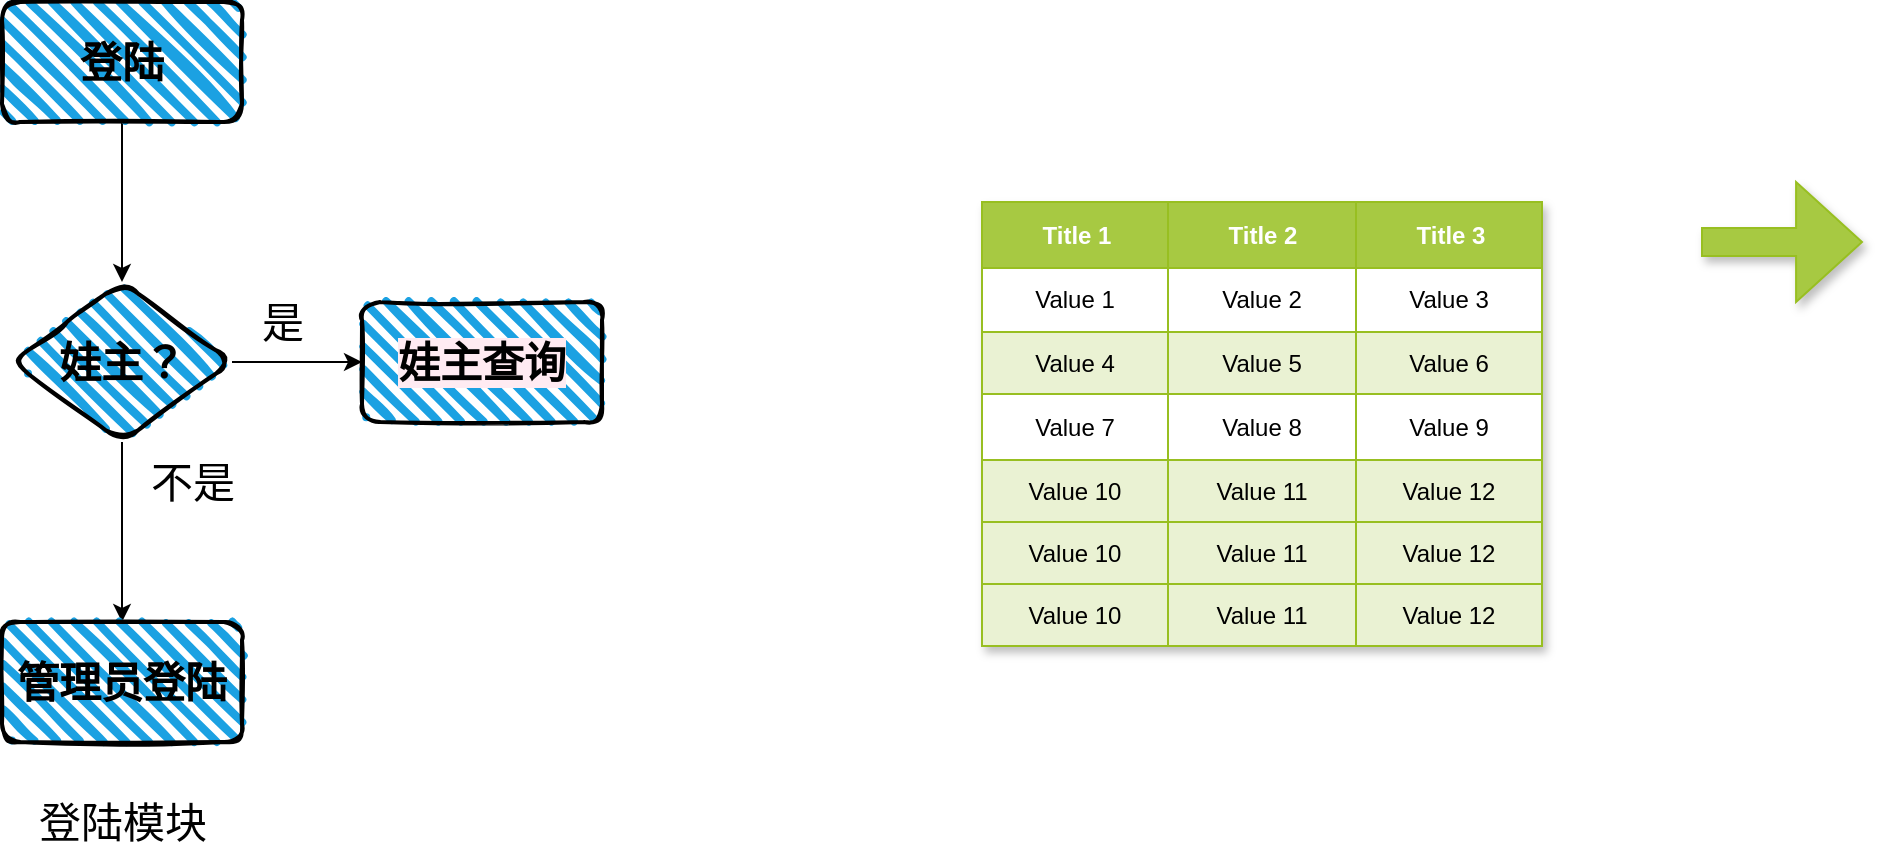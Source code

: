 <mxfile version="20.8.20" type="github">
  <diagram name="Page-1" id="dd472eb7-4b8b-5cd9-a60b-b15522922e76">
    <mxGraphModel dx="1434" dy="764" grid="1" gridSize="10" guides="1" tooltips="1" connect="1" arrows="1" fold="1" page="1" pageScale="1" pageWidth="1100" pageHeight="850" background="none" math="0" shadow="0">
      <root>
        <mxCell id="0" />
        <mxCell id="1" parent="0" />
        <mxCell id="uIXB6-TWgw9NPBEquV3C-31" value="" style="edgeStyle=orthogonalEdgeStyle;rounded=0;orthogonalLoop=1;jettySize=auto;html=1;fontSize=18;fontColor=#FF0000;" edge="1" parent="1" source="uIXB6-TWgw9NPBEquV3C-1" target="uIXB6-TWgw9NPBEquV3C-30">
          <mxGeometry relative="1" as="geometry" />
        </mxCell>
        <mxCell id="uIXB6-TWgw9NPBEquV3C-1" value="&lt;font size=&quot;1&quot; style=&quot;&quot;&gt;&lt;b style=&quot;font-size: 21px;&quot;&gt;登陆&lt;/b&gt;&lt;/font&gt;" style="rounded=1;whiteSpace=wrap;html=1;strokeWidth=2;fillWeight=4;hachureGap=8;hachureAngle=45;fillColor=#1ba1e2;sketch=1;" vertex="1" parent="1">
          <mxGeometry x="60" y="30" width="120" height="60" as="geometry" />
        </mxCell>
        <mxCell id="uIXB6-TWgw9NPBEquV3C-4" value="Assets" style="childLayout=tableLayout;recursiveResize=0;strokeColor=#98bf21;fillColor=#A7C942;shadow=1;" vertex="1" parent="1">
          <mxGeometry x="550" y="130" width="280" height="222" as="geometry" />
        </mxCell>
        <mxCell id="uIXB6-TWgw9NPBEquV3C-5" style="shape=tableRow;horizontal=0;startSize=0;swimlaneHead=0;swimlaneBody=0;top=0;left=0;bottom=0;right=0;dropTarget=0;collapsible=0;recursiveResize=0;expand=0;fontStyle=0;strokeColor=inherit;fillColor=#ffffff;" vertex="1" parent="uIXB6-TWgw9NPBEquV3C-4">
          <mxGeometry width="280" height="33" as="geometry" />
        </mxCell>
        <mxCell id="uIXB6-TWgw9NPBEquV3C-6" value="Title 1" style="connectable=0;recursiveResize=0;strokeColor=inherit;fillColor=#A7C942;align=center;fontStyle=1;fontColor=#FFFFFF;html=1;" vertex="1" parent="uIXB6-TWgw9NPBEquV3C-5">
          <mxGeometry width="93" height="33" as="geometry">
            <mxRectangle width="93" height="33" as="alternateBounds" />
          </mxGeometry>
        </mxCell>
        <mxCell id="uIXB6-TWgw9NPBEquV3C-7" value="Title 2" style="connectable=0;recursiveResize=0;strokeColor=inherit;fillColor=#A7C942;align=center;fontStyle=1;fontColor=#FFFFFF;html=1;" vertex="1" parent="uIXB6-TWgw9NPBEquV3C-5">
          <mxGeometry x="93" width="94" height="33" as="geometry">
            <mxRectangle width="94" height="33" as="alternateBounds" />
          </mxGeometry>
        </mxCell>
        <mxCell id="uIXB6-TWgw9NPBEquV3C-8" value="Title 3" style="connectable=0;recursiveResize=0;strokeColor=inherit;fillColor=#A7C942;align=center;fontStyle=1;fontColor=#FFFFFF;html=1;" vertex="1" parent="uIXB6-TWgw9NPBEquV3C-5">
          <mxGeometry x="187" width="93" height="33" as="geometry">
            <mxRectangle width="93" height="33" as="alternateBounds" />
          </mxGeometry>
        </mxCell>
        <mxCell id="uIXB6-TWgw9NPBEquV3C-9" value="" style="shape=tableRow;horizontal=0;startSize=0;swimlaneHead=0;swimlaneBody=0;top=0;left=0;bottom=0;right=0;dropTarget=0;collapsible=0;recursiveResize=0;expand=0;fontStyle=0;strokeColor=inherit;fillColor=#ffffff;" vertex="1" parent="uIXB6-TWgw9NPBEquV3C-4">
          <mxGeometry y="33" width="280" height="32" as="geometry" />
        </mxCell>
        <mxCell id="uIXB6-TWgw9NPBEquV3C-10" value="Value 1" style="connectable=0;recursiveResize=0;strokeColor=inherit;fillColor=inherit;align=center;whiteSpace=wrap;html=1;" vertex="1" parent="uIXB6-TWgw9NPBEquV3C-9">
          <mxGeometry width="93" height="32" as="geometry">
            <mxRectangle width="93" height="32" as="alternateBounds" />
          </mxGeometry>
        </mxCell>
        <mxCell id="uIXB6-TWgw9NPBEquV3C-11" value="Value 2" style="connectable=0;recursiveResize=0;strokeColor=inherit;fillColor=inherit;align=center;whiteSpace=wrap;html=1;" vertex="1" parent="uIXB6-TWgw9NPBEquV3C-9">
          <mxGeometry x="93" width="94" height="32" as="geometry">
            <mxRectangle width="94" height="32" as="alternateBounds" />
          </mxGeometry>
        </mxCell>
        <mxCell id="uIXB6-TWgw9NPBEquV3C-12" value="Value 3" style="connectable=0;recursiveResize=0;strokeColor=inherit;fillColor=inherit;align=center;whiteSpace=wrap;html=1;" vertex="1" parent="uIXB6-TWgw9NPBEquV3C-9">
          <mxGeometry x="187" width="93" height="32" as="geometry">
            <mxRectangle width="93" height="32" as="alternateBounds" />
          </mxGeometry>
        </mxCell>
        <mxCell id="uIXB6-TWgw9NPBEquV3C-13" value="" style="shape=tableRow;horizontal=0;startSize=0;swimlaneHead=0;swimlaneBody=0;top=0;left=0;bottom=0;right=0;dropTarget=0;collapsible=0;recursiveResize=0;expand=0;fontStyle=1;strokeColor=inherit;fillColor=#EAF2D3;" vertex="1" parent="uIXB6-TWgw9NPBEquV3C-4">
          <mxGeometry y="65" width="280" height="31" as="geometry" />
        </mxCell>
        <mxCell id="uIXB6-TWgw9NPBEquV3C-14" value="Value 4" style="connectable=0;recursiveResize=0;strokeColor=inherit;fillColor=inherit;whiteSpace=wrap;html=1;" vertex="1" parent="uIXB6-TWgw9NPBEquV3C-13">
          <mxGeometry width="93" height="31" as="geometry">
            <mxRectangle width="93" height="31" as="alternateBounds" />
          </mxGeometry>
        </mxCell>
        <mxCell id="uIXB6-TWgw9NPBEquV3C-15" value="Value 5" style="connectable=0;recursiveResize=0;strokeColor=inherit;fillColor=inherit;whiteSpace=wrap;html=1;" vertex="1" parent="uIXB6-TWgw9NPBEquV3C-13">
          <mxGeometry x="93" width="94" height="31" as="geometry">
            <mxRectangle width="94" height="31" as="alternateBounds" />
          </mxGeometry>
        </mxCell>
        <mxCell id="uIXB6-TWgw9NPBEquV3C-16" value="Value 6" style="connectable=0;recursiveResize=0;strokeColor=inherit;fillColor=inherit;whiteSpace=wrap;html=1;" vertex="1" parent="uIXB6-TWgw9NPBEquV3C-13">
          <mxGeometry x="187" width="93" height="31" as="geometry">
            <mxRectangle width="93" height="31" as="alternateBounds" />
          </mxGeometry>
        </mxCell>
        <mxCell id="uIXB6-TWgw9NPBEquV3C-17" value="" style="shape=tableRow;horizontal=0;startSize=0;swimlaneHead=0;swimlaneBody=0;top=0;left=0;bottom=0;right=0;dropTarget=0;collapsible=0;recursiveResize=0;expand=0;fontStyle=0;strokeColor=inherit;fillColor=#ffffff;" vertex="1" parent="uIXB6-TWgw9NPBEquV3C-4">
          <mxGeometry y="96" width="280" height="33" as="geometry" />
        </mxCell>
        <mxCell id="uIXB6-TWgw9NPBEquV3C-18" value="Value 7" style="connectable=0;recursiveResize=0;strokeColor=inherit;fillColor=inherit;fontStyle=0;align=center;whiteSpace=wrap;html=1;" vertex="1" parent="uIXB6-TWgw9NPBEquV3C-17">
          <mxGeometry width="93" height="33" as="geometry">
            <mxRectangle width="93" height="33" as="alternateBounds" />
          </mxGeometry>
        </mxCell>
        <mxCell id="uIXB6-TWgw9NPBEquV3C-19" value="Value 8" style="connectable=0;recursiveResize=0;strokeColor=inherit;fillColor=inherit;fontStyle=0;align=center;whiteSpace=wrap;html=1;" vertex="1" parent="uIXB6-TWgw9NPBEquV3C-17">
          <mxGeometry x="93" width="94" height="33" as="geometry">
            <mxRectangle width="94" height="33" as="alternateBounds" />
          </mxGeometry>
        </mxCell>
        <mxCell id="uIXB6-TWgw9NPBEquV3C-20" value="Value 9" style="connectable=0;recursiveResize=0;strokeColor=inherit;fillColor=inherit;fontStyle=0;align=center;whiteSpace=wrap;html=1;" vertex="1" parent="uIXB6-TWgw9NPBEquV3C-17">
          <mxGeometry x="187" width="93" height="33" as="geometry">
            <mxRectangle width="93" height="33" as="alternateBounds" />
          </mxGeometry>
        </mxCell>
        <mxCell id="uIXB6-TWgw9NPBEquV3C-21" value="" style="shape=tableRow;horizontal=0;startSize=0;swimlaneHead=0;swimlaneBody=0;top=0;left=0;bottom=0;right=0;dropTarget=0;collapsible=0;recursiveResize=0;expand=0;fontStyle=1;strokeColor=inherit;fillColor=#EAF2D3;" vertex="1" parent="uIXB6-TWgw9NPBEquV3C-4">
          <mxGeometry y="129" width="280" height="31" as="geometry" />
        </mxCell>
        <mxCell id="uIXB6-TWgw9NPBEquV3C-22" value="Value 10" style="connectable=0;recursiveResize=0;strokeColor=inherit;fillColor=inherit;whiteSpace=wrap;html=1;" vertex="1" parent="uIXB6-TWgw9NPBEquV3C-21">
          <mxGeometry width="93" height="31" as="geometry">
            <mxRectangle width="93" height="31" as="alternateBounds" />
          </mxGeometry>
        </mxCell>
        <mxCell id="uIXB6-TWgw9NPBEquV3C-23" value="Value 11" style="connectable=0;recursiveResize=0;strokeColor=inherit;fillColor=inherit;whiteSpace=wrap;html=1;" vertex="1" parent="uIXB6-TWgw9NPBEquV3C-21">
          <mxGeometry x="93" width="94" height="31" as="geometry">
            <mxRectangle width="94" height="31" as="alternateBounds" />
          </mxGeometry>
        </mxCell>
        <mxCell id="uIXB6-TWgw9NPBEquV3C-24" value="Value 12" style="connectable=0;recursiveResize=0;strokeColor=inherit;fillColor=inherit;whiteSpace=wrap;html=1;" vertex="1" parent="uIXB6-TWgw9NPBEquV3C-21">
          <mxGeometry x="187" width="93" height="31" as="geometry">
            <mxRectangle width="93" height="31" as="alternateBounds" />
          </mxGeometry>
        </mxCell>
        <mxCell id="uIXB6-TWgw9NPBEquV3C-47" value="" style="shape=tableRow;horizontal=0;startSize=0;swimlaneHead=0;swimlaneBody=0;top=0;left=0;bottom=0;right=0;dropTarget=0;collapsible=0;recursiveResize=0;expand=0;fontStyle=1;strokeColor=inherit;fillColor=#EAF2D3;" vertex="1" parent="uIXB6-TWgw9NPBEquV3C-4">
          <mxGeometry y="160" width="280" height="31" as="geometry" />
        </mxCell>
        <mxCell id="uIXB6-TWgw9NPBEquV3C-48" value="Value 10" style="connectable=0;recursiveResize=0;strokeColor=inherit;fillColor=inherit;whiteSpace=wrap;html=1;" vertex="1" parent="uIXB6-TWgw9NPBEquV3C-47">
          <mxGeometry width="93" height="31" as="geometry">
            <mxRectangle width="93" height="31" as="alternateBounds" />
          </mxGeometry>
        </mxCell>
        <mxCell id="uIXB6-TWgw9NPBEquV3C-49" value="Value 11" style="connectable=0;recursiveResize=0;strokeColor=inherit;fillColor=inherit;whiteSpace=wrap;html=1;" vertex="1" parent="uIXB6-TWgw9NPBEquV3C-47">
          <mxGeometry x="93" width="94" height="31" as="geometry">
            <mxRectangle width="94" height="31" as="alternateBounds" />
          </mxGeometry>
        </mxCell>
        <mxCell id="uIXB6-TWgw9NPBEquV3C-50" value="Value 12" style="connectable=0;recursiveResize=0;strokeColor=inherit;fillColor=inherit;whiteSpace=wrap;html=1;" vertex="1" parent="uIXB6-TWgw9NPBEquV3C-47">
          <mxGeometry x="187" width="93" height="31" as="geometry">
            <mxRectangle width="93" height="31" as="alternateBounds" />
          </mxGeometry>
        </mxCell>
        <mxCell id="uIXB6-TWgw9NPBEquV3C-43" value="" style="shape=tableRow;horizontal=0;startSize=0;swimlaneHead=0;swimlaneBody=0;top=0;left=0;bottom=0;right=0;dropTarget=0;collapsible=0;recursiveResize=0;expand=0;fontStyle=1;strokeColor=inherit;fillColor=#EAF2D3;" vertex="1" parent="uIXB6-TWgw9NPBEquV3C-4">
          <mxGeometry y="191" width="280" height="31" as="geometry" />
        </mxCell>
        <mxCell id="uIXB6-TWgw9NPBEquV3C-44" value="Value 10" style="connectable=0;recursiveResize=0;strokeColor=inherit;fillColor=inherit;whiteSpace=wrap;html=1;" vertex="1" parent="uIXB6-TWgw9NPBEquV3C-43">
          <mxGeometry width="93" height="31" as="geometry">
            <mxRectangle width="93" height="31" as="alternateBounds" />
          </mxGeometry>
        </mxCell>
        <mxCell id="uIXB6-TWgw9NPBEquV3C-45" value="Value 11" style="connectable=0;recursiveResize=0;strokeColor=inherit;fillColor=inherit;whiteSpace=wrap;html=1;" vertex="1" parent="uIXB6-TWgw9NPBEquV3C-43">
          <mxGeometry x="93" width="94" height="31" as="geometry">
            <mxRectangle width="94" height="31" as="alternateBounds" />
          </mxGeometry>
        </mxCell>
        <mxCell id="uIXB6-TWgw9NPBEquV3C-46" value="Value 12" style="connectable=0;recursiveResize=0;strokeColor=inherit;fillColor=inherit;whiteSpace=wrap;html=1;" vertex="1" parent="uIXB6-TWgw9NPBEquV3C-43">
          <mxGeometry x="187" width="93" height="31" as="geometry">
            <mxRectangle width="93" height="31" as="alternateBounds" />
          </mxGeometry>
        </mxCell>
        <mxCell id="uIXB6-TWgw9NPBEquV3C-29" value="&lt;font style=&quot;font-size: 21px;&quot; color=&quot;#000000&quot;&gt;&lt;b&gt;娃主查询&lt;/b&gt;&lt;/font&gt;" style="whiteSpace=wrap;html=1;fillColor=#1ba1e2;rounded=1;strokeWidth=2;fillWeight=4;hachureGap=8;hachureAngle=45;sketch=1;labelBackgroundColor=#FFEBF2;fontSize=18;fontColor=#FF0000;" vertex="1" parent="1">
          <mxGeometry x="240" y="180" width="120" height="60" as="geometry" />
        </mxCell>
        <mxCell id="uIXB6-TWgw9NPBEquV3C-32" value="" style="edgeStyle=orthogonalEdgeStyle;rounded=0;orthogonalLoop=1;jettySize=auto;html=1;fontSize=21;fontColor=#000000;" edge="1" parent="1" source="uIXB6-TWgw9NPBEquV3C-30" target="uIXB6-TWgw9NPBEquV3C-29">
          <mxGeometry relative="1" as="geometry" />
        </mxCell>
        <mxCell id="uIXB6-TWgw9NPBEquV3C-34" value="" style="edgeStyle=orthogonalEdgeStyle;rounded=0;orthogonalLoop=1;jettySize=auto;html=1;fontSize=21;fontColor=#000000;" edge="1" parent="1" source="uIXB6-TWgw9NPBEquV3C-30" target="uIXB6-TWgw9NPBEquV3C-33">
          <mxGeometry relative="1" as="geometry" />
        </mxCell>
        <mxCell id="uIXB6-TWgw9NPBEquV3C-30" value="&lt;b&gt;&lt;font style=&quot;font-size: 21px;&quot;&gt;娃主？&lt;/font&gt;&lt;/b&gt;" style="rhombus;whiteSpace=wrap;html=1;fillColor=#1ba1e2;rounded=1;strokeWidth=2;fillWeight=4;hachureGap=8;hachureAngle=45;sketch=1;" vertex="1" parent="1">
          <mxGeometry x="65" y="170" width="110" height="80" as="geometry" />
        </mxCell>
        <mxCell id="uIXB6-TWgw9NPBEquV3C-33" value="&lt;font style=&quot;font-size: 21px;&quot;&gt;&lt;b&gt;管理员登陆&lt;/b&gt;&lt;/font&gt;" style="rounded=1;whiteSpace=wrap;html=1;fillColor=#1ba1e2;strokeWidth=2;fillWeight=4;hachureGap=8;hachureAngle=45;sketch=1;" vertex="1" parent="1">
          <mxGeometry x="60" y="340" width="120" height="60" as="geometry" />
        </mxCell>
        <mxCell id="uIXB6-TWgw9NPBEquV3C-35" value="是" style="text;html=1;align=center;verticalAlign=middle;resizable=0;points=[];autosize=1;strokeColor=none;fillColor=none;fontSize=21;fontColor=#000000;" vertex="1" parent="1">
          <mxGeometry x="180" y="170" width="40" height="40" as="geometry" />
        </mxCell>
        <mxCell id="uIXB6-TWgw9NPBEquV3C-36" value="不是" style="text;html=1;align=center;verticalAlign=middle;resizable=0;points=[];autosize=1;strokeColor=none;fillColor=none;fontSize=21;fontColor=#000000;" vertex="1" parent="1">
          <mxGeometry x="120" y="250" width="70" height="40" as="geometry" />
        </mxCell>
        <mxCell id="uIXB6-TWgw9NPBEquV3C-37" value="登陆模块" style="text;html=1;align=center;verticalAlign=middle;resizable=0;points=[];autosize=1;strokeColor=none;fillColor=none;fontSize=21;fontColor=#000000;" vertex="1" parent="1">
          <mxGeometry x="65" y="420" width="110" height="40" as="geometry" />
        </mxCell>
        <mxCell id="uIXB6-TWgw9NPBEquV3C-38" value="" style="shape=singleArrow;whiteSpace=wrap;html=1;arrowWidth=0.233;arrowSize=0.412;fillColor=#A7C942;strokeColor=#98bf21;shadow=1;labelBackgroundColor=#FFEBF2;fontSize=21;fontColor=#000000;" vertex="1" parent="1">
          <mxGeometry x="910" y="120" width="80" height="60" as="geometry" />
        </mxCell>
      </root>
    </mxGraphModel>
  </diagram>
</mxfile>
